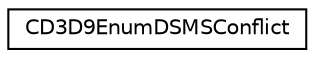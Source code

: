 digraph "Graphical Class Hierarchy"
{
  edge [fontname="Helvetica",fontsize="10",labelfontname="Helvetica",labelfontsize="10"];
  node [fontname="Helvetica",fontsize="10",shape=record];
  rankdir="LR";
  Node1 [label="CD3D9EnumDSMSConflict",height=0.2,width=0.4,color="black", fillcolor="white", style="filled",URL="$struct_c_d3_d9_enum_d_s_m_s_conflict.html"];
}
